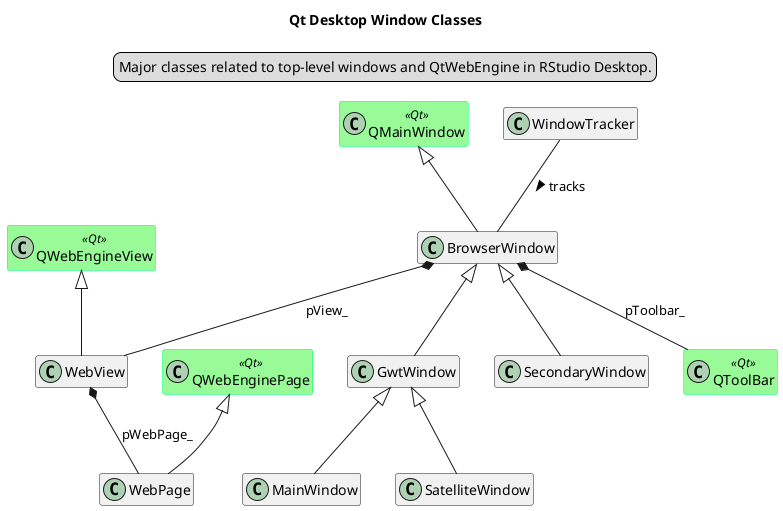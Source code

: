 @startuml
title Qt Desktop Window Classes
legend top center
Major classes related to top-level windows and QtWebEngine in RStudio Desktop.
endlegend

hide empty members

skinparam class {
BackgroundColor<<Qt>> PaleGreen
BorderColor<<Qt>> SpringGreen
}

class QMainWindow << Qt >>
class QWebEngineView << Qt >>
class QWebEnginePage << Qt >>
class QToolBar << Qt >>

class WindowTracker
class BrowserWindow extends QMainWindow
class WebView extends QWebEngineView
class WebPage extends QWebEnginePage
class GwtWindow extends BrowserWindow
class MainWindow extends GwtWindow
class SatelliteWindow extends GwtWindow
class SecondaryWindow extends BrowserWindow

BrowserWindow *-- QToolBar : pToolbar_
BrowserWindow *-- WebView : pView_
WebView *-- WebPage : pWebPage_
WindowTracker -- BrowserWindow : tracks >

@enduml
